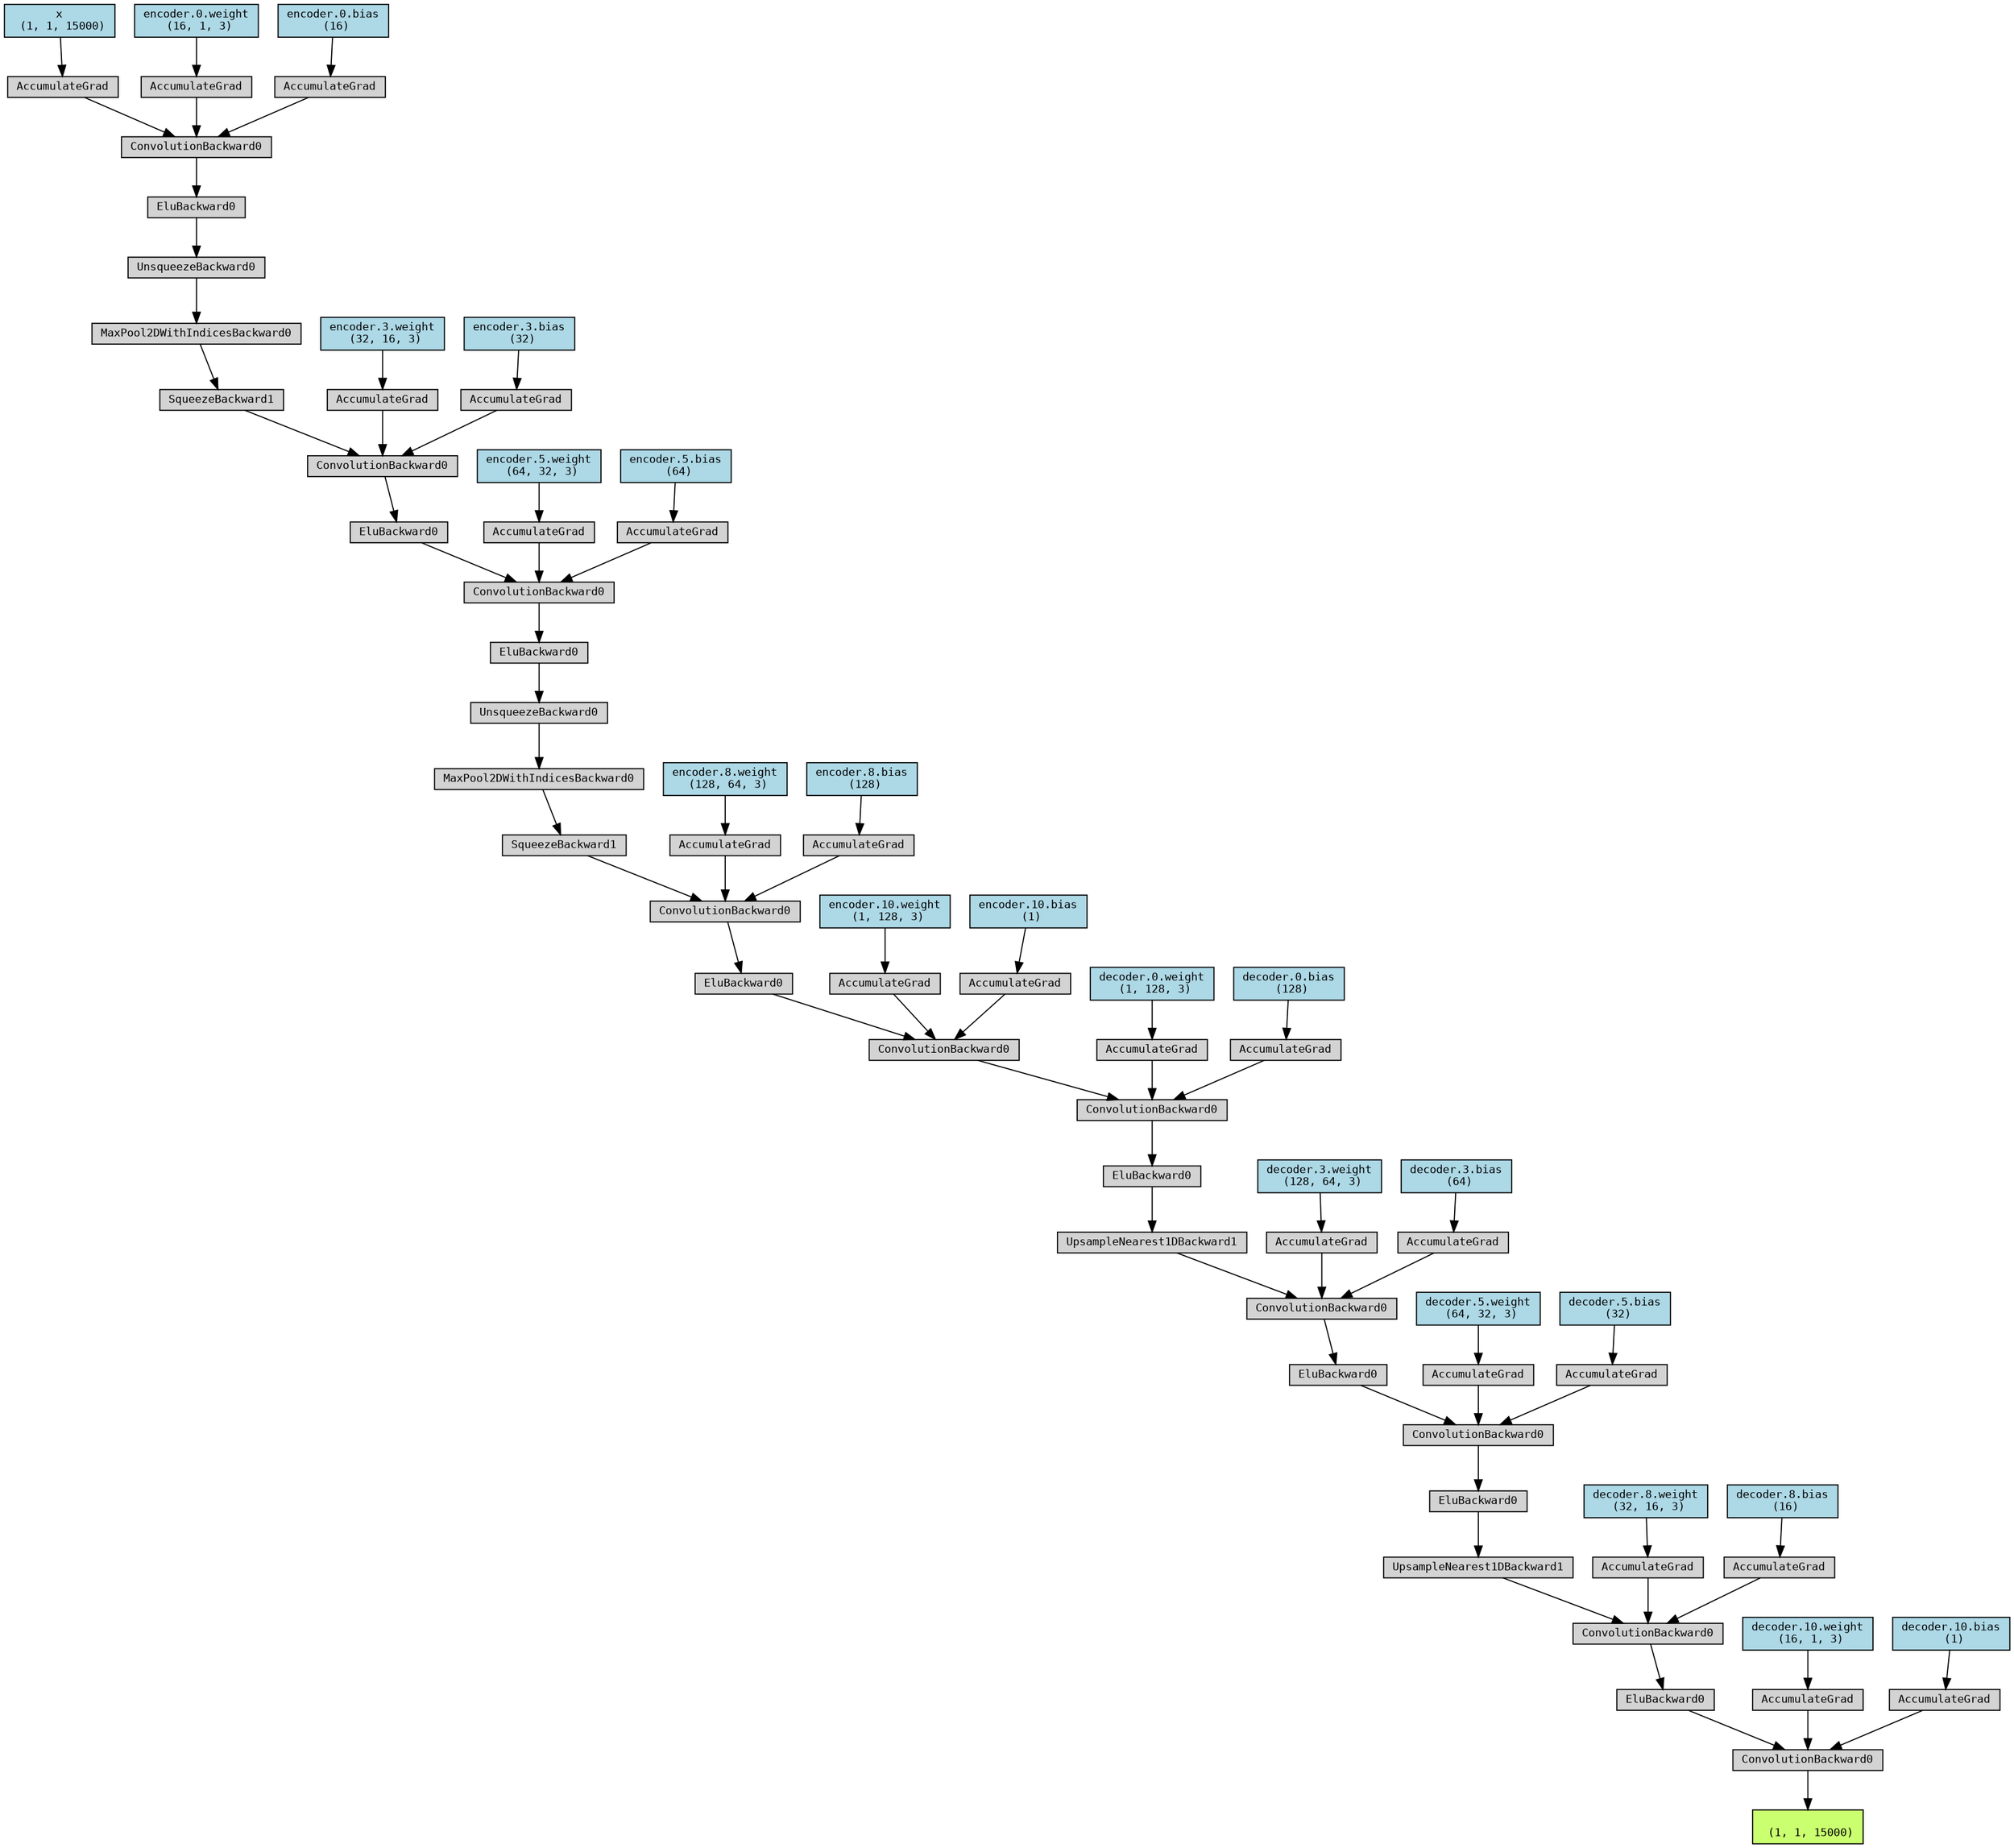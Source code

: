 digraph {
	graph [size="20.55,20.55"]
	node [align=left fontname=monospace fontsize=10 height=0.2 ranksep=0.1 shape=box style=filled]
	1984689322088 [label="
 (1, 1, 15000)" fillcolor=darkolivegreen1]
	1984689282504 [label=ConvolutionBackward0]
	1984689282568 -> 1984689282504
	1984689282568 [label=EluBackward0]
	1984689282952 -> 1984689282568
	1984689282952 [label=ConvolutionBackward0]
	1984689340488 -> 1984689282952
	1984689340488 [label=UpsampleNearest1DBackward1]
	1984689340808 -> 1984689340488
	1984689340808 [label=EluBackward0]
	1984689340936 -> 1984689340808
	1984689340936 [label=ConvolutionBackward0]
	1984689340616 -> 1984689340936
	1984689340616 [label=EluBackward0]
	1984689341256 -> 1984689340616
	1984689341256 [label=ConvolutionBackward0]
	1984689341384 -> 1984689341256
	1984689341384 [label=UpsampleNearest1DBackward1]
	1984689341640 -> 1984689341384
	1984689341640 [label=EluBackward0]
	1984689341768 -> 1984689341640
	1984689341768 [label=ConvolutionBackward0]
	1984689341896 -> 1984689341768
	1984689341896 [label=ConvolutionBackward0]
	1984689342152 -> 1984689341896
	1984689342152 [label=EluBackward0]
	1984689342408 -> 1984689342152
	1984689342408 [label=ConvolutionBackward0]
	1984689342536 -> 1984689342408
	1984689342536 [label=SqueezeBackward1]
	1984689342792 -> 1984689342536
	1984689342792 [label=MaxPool2DWithIndicesBackward0]
	1984689342920 -> 1984689342792
	1984689342920 [label=UnsqueezeBackward0]
	1984689343048 -> 1984689342920
	1984689343048 [label=EluBackward0]
	1984689343176 -> 1984689343048
	1984689343176 [label=ConvolutionBackward0]
	1984689343304 -> 1984689343176
	1984689343304 [label=EluBackward0]
	1984689343560 -> 1984689343304
	1984689343560 [label=ConvolutionBackward0]
	1984689343688 -> 1984689343560
	1984689343688 [label=SqueezeBackward1]
	1984689343944 -> 1984689343688
	1984689343944 [label=MaxPool2DWithIndicesBackward0]
	1984689344072 -> 1984689343944
	1984689344072 [label=UnsqueezeBackward0]
	1984689344200 -> 1984689344072
	1984689344200 [label=EluBackward0]
	1984689344328 -> 1984689344200
	1984689344328 [label=ConvolutionBackward0]
	1984689344456 -> 1984689344328
	1986378701944 [label="x
 (1, 1, 15000)" fillcolor=lightblue]
	1986378701944 -> 1984689344456
	1984689344456 [label=AccumulateGrad]
	1984689348680 -> 1984689344328
	1986391003208 [label="encoder.0.weight
 (16, 1, 3)" fillcolor=lightblue]
	1986391003208 -> 1984689348680
	1984689348680 [label=AccumulateGrad]
	1984689348744 -> 1984689344328
	1986391003288 [label="encoder.0.bias
 (16)" fillcolor=lightblue]
	1986391003288 -> 1984689348744
	1984689348744 [label=AccumulateGrad]
	1984689343752 -> 1984689343560
	1986391003368 [label="encoder.3.weight
 (32, 16, 3)" fillcolor=lightblue]
	1986391003368 -> 1984689343752
	1984689343752 [label=AccumulateGrad]
	1984689343816 -> 1984689343560
	1986391004248 [label="encoder.3.bias
 (32)" fillcolor=lightblue]
	1986391004248 -> 1984689343816
	1984689343816 [label=AccumulateGrad]
	1984689343368 -> 1984689343176
	1986391003608 [label="encoder.5.weight
 (64, 32, 3)" fillcolor=lightblue]
	1986391003608 -> 1984689343368
	1984689343368 [label=AccumulateGrad]
	1984689343432 -> 1984689343176
	1986391003688 [label="encoder.5.bias
 (64)" fillcolor=lightblue]
	1986391003688 -> 1984689343432
	1984689343432 [label=AccumulateGrad]
	1984689342600 -> 1984689342408
	1986391003528 [label="encoder.8.weight
 (128, 64, 3)" fillcolor=lightblue]
	1986391003528 -> 1984689342600
	1984689342600 [label=AccumulateGrad]
	1984689342664 -> 1984689342408
	1986391004488 [label="encoder.8.bias
 (128)" fillcolor=lightblue]
	1986391004488 -> 1984689342664
	1984689342664 [label=AccumulateGrad]
	1984689342216 -> 1984689341896
	1986391004568 [label="encoder.10.weight
 (1, 128, 3)" fillcolor=lightblue]
	1986391004568 -> 1984689342216
	1984689342216 [label=AccumulateGrad]
	1984689342280 -> 1984689341896
	1986391004648 [label="encoder.10.bias
 (1)" fillcolor=lightblue]
	1986391004648 -> 1984689342280
	1984689342280 [label=AccumulateGrad]
	1984689341960 -> 1984689341768
	1986378872536 [label="decoder.0.weight
 (1, 128, 3)" fillcolor=lightblue]
	1986378872536 -> 1984689341960
	1984689341960 [label=AccumulateGrad]
	1984689342024 -> 1984689341768
	1986391004168 [label="decoder.0.bias
 (128)" fillcolor=lightblue]
	1986391004168 -> 1984689342024
	1984689342024 [label=AccumulateGrad]
	1984689341448 -> 1984689341256
	1986391005528 [label="decoder.3.weight
 (128, 64, 3)" fillcolor=lightblue]
	1986391005528 -> 1984689341448
	1984689341448 [label=AccumulateGrad]
	1984689341512 -> 1984689341256
	1986391005848 [label="decoder.3.bias
 (64)" fillcolor=lightblue]
	1986391005848 -> 1984689341512
	1984689341512 [label=AccumulateGrad]
	1984689341064 -> 1984689340936
	1986391003848 [label="decoder.5.weight
 (64, 32, 3)" fillcolor=lightblue]
	1986391003848 -> 1984689341064
	1984689341064 [label=AccumulateGrad]
	1984689341128 -> 1984689340936
	1986391003928 [label="decoder.5.bias
 (32)" fillcolor=lightblue]
	1986391003928 -> 1984689341128
	1984689341128 [label=AccumulateGrad]
	1984689340552 -> 1984689282952
	1986378701224 [label="decoder.8.weight
 (32, 16, 3)" fillcolor=lightblue]
	1986378701224 -> 1984689340552
	1984689340552 [label=AccumulateGrad]
	1984689340680 -> 1984689282952
	1986378701864 [label="decoder.8.bias
 (16)" fillcolor=lightblue]
	1986378701864 -> 1984689340680
	1984689340680 [label=AccumulateGrad]
	1984689282824 -> 1984689282504
	1986378702264 [label="decoder.10.weight
 (16, 1, 3)" fillcolor=lightblue]
	1986378702264 -> 1984689282824
	1984689282824 [label=AccumulateGrad]
	1984689282888 -> 1984689282504
	1986378699784 [label="decoder.10.bias
 (1)" fillcolor=lightblue]
	1986378699784 -> 1984689282888
	1984689282888 [label=AccumulateGrad]
	1984689282504 -> 1984689322088
}
